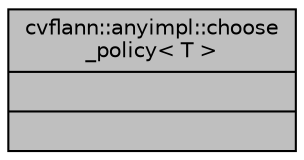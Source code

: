 digraph "cvflann::anyimpl::choose_policy&lt; T &gt;"
{
 // LATEX_PDF_SIZE
  edge [fontname="Helvetica",fontsize="10",labelfontname="Helvetica",labelfontsize="10"];
  node [fontname="Helvetica",fontsize="10",shape=record];
  Node1 [label="{cvflann::anyimpl::choose\l_policy\< T \>\n||}",height=0.2,width=0.4,color="black", fillcolor="grey75", style="filled", fontcolor="black",tooltip=" "];
}
